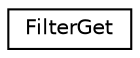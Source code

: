 digraph "类继承关系图"
{
 // INTERACTIVE_SVG=YES
 // LATEX_PDF_SIZE
  edge [fontname="Helvetica",fontsize="10",labelfontname="Helvetica",labelfontsize="10"];
  node [fontname="Helvetica",fontsize="10",shape=record];
  rankdir="LR";
  Node0 [label="FilterGet",height=0.2,width=0.4,color="black", fillcolor="white", style="filled",URL="$db/d53/class_filter_get.html",tooltip="The implementation of the \"get\" filter"];
}
